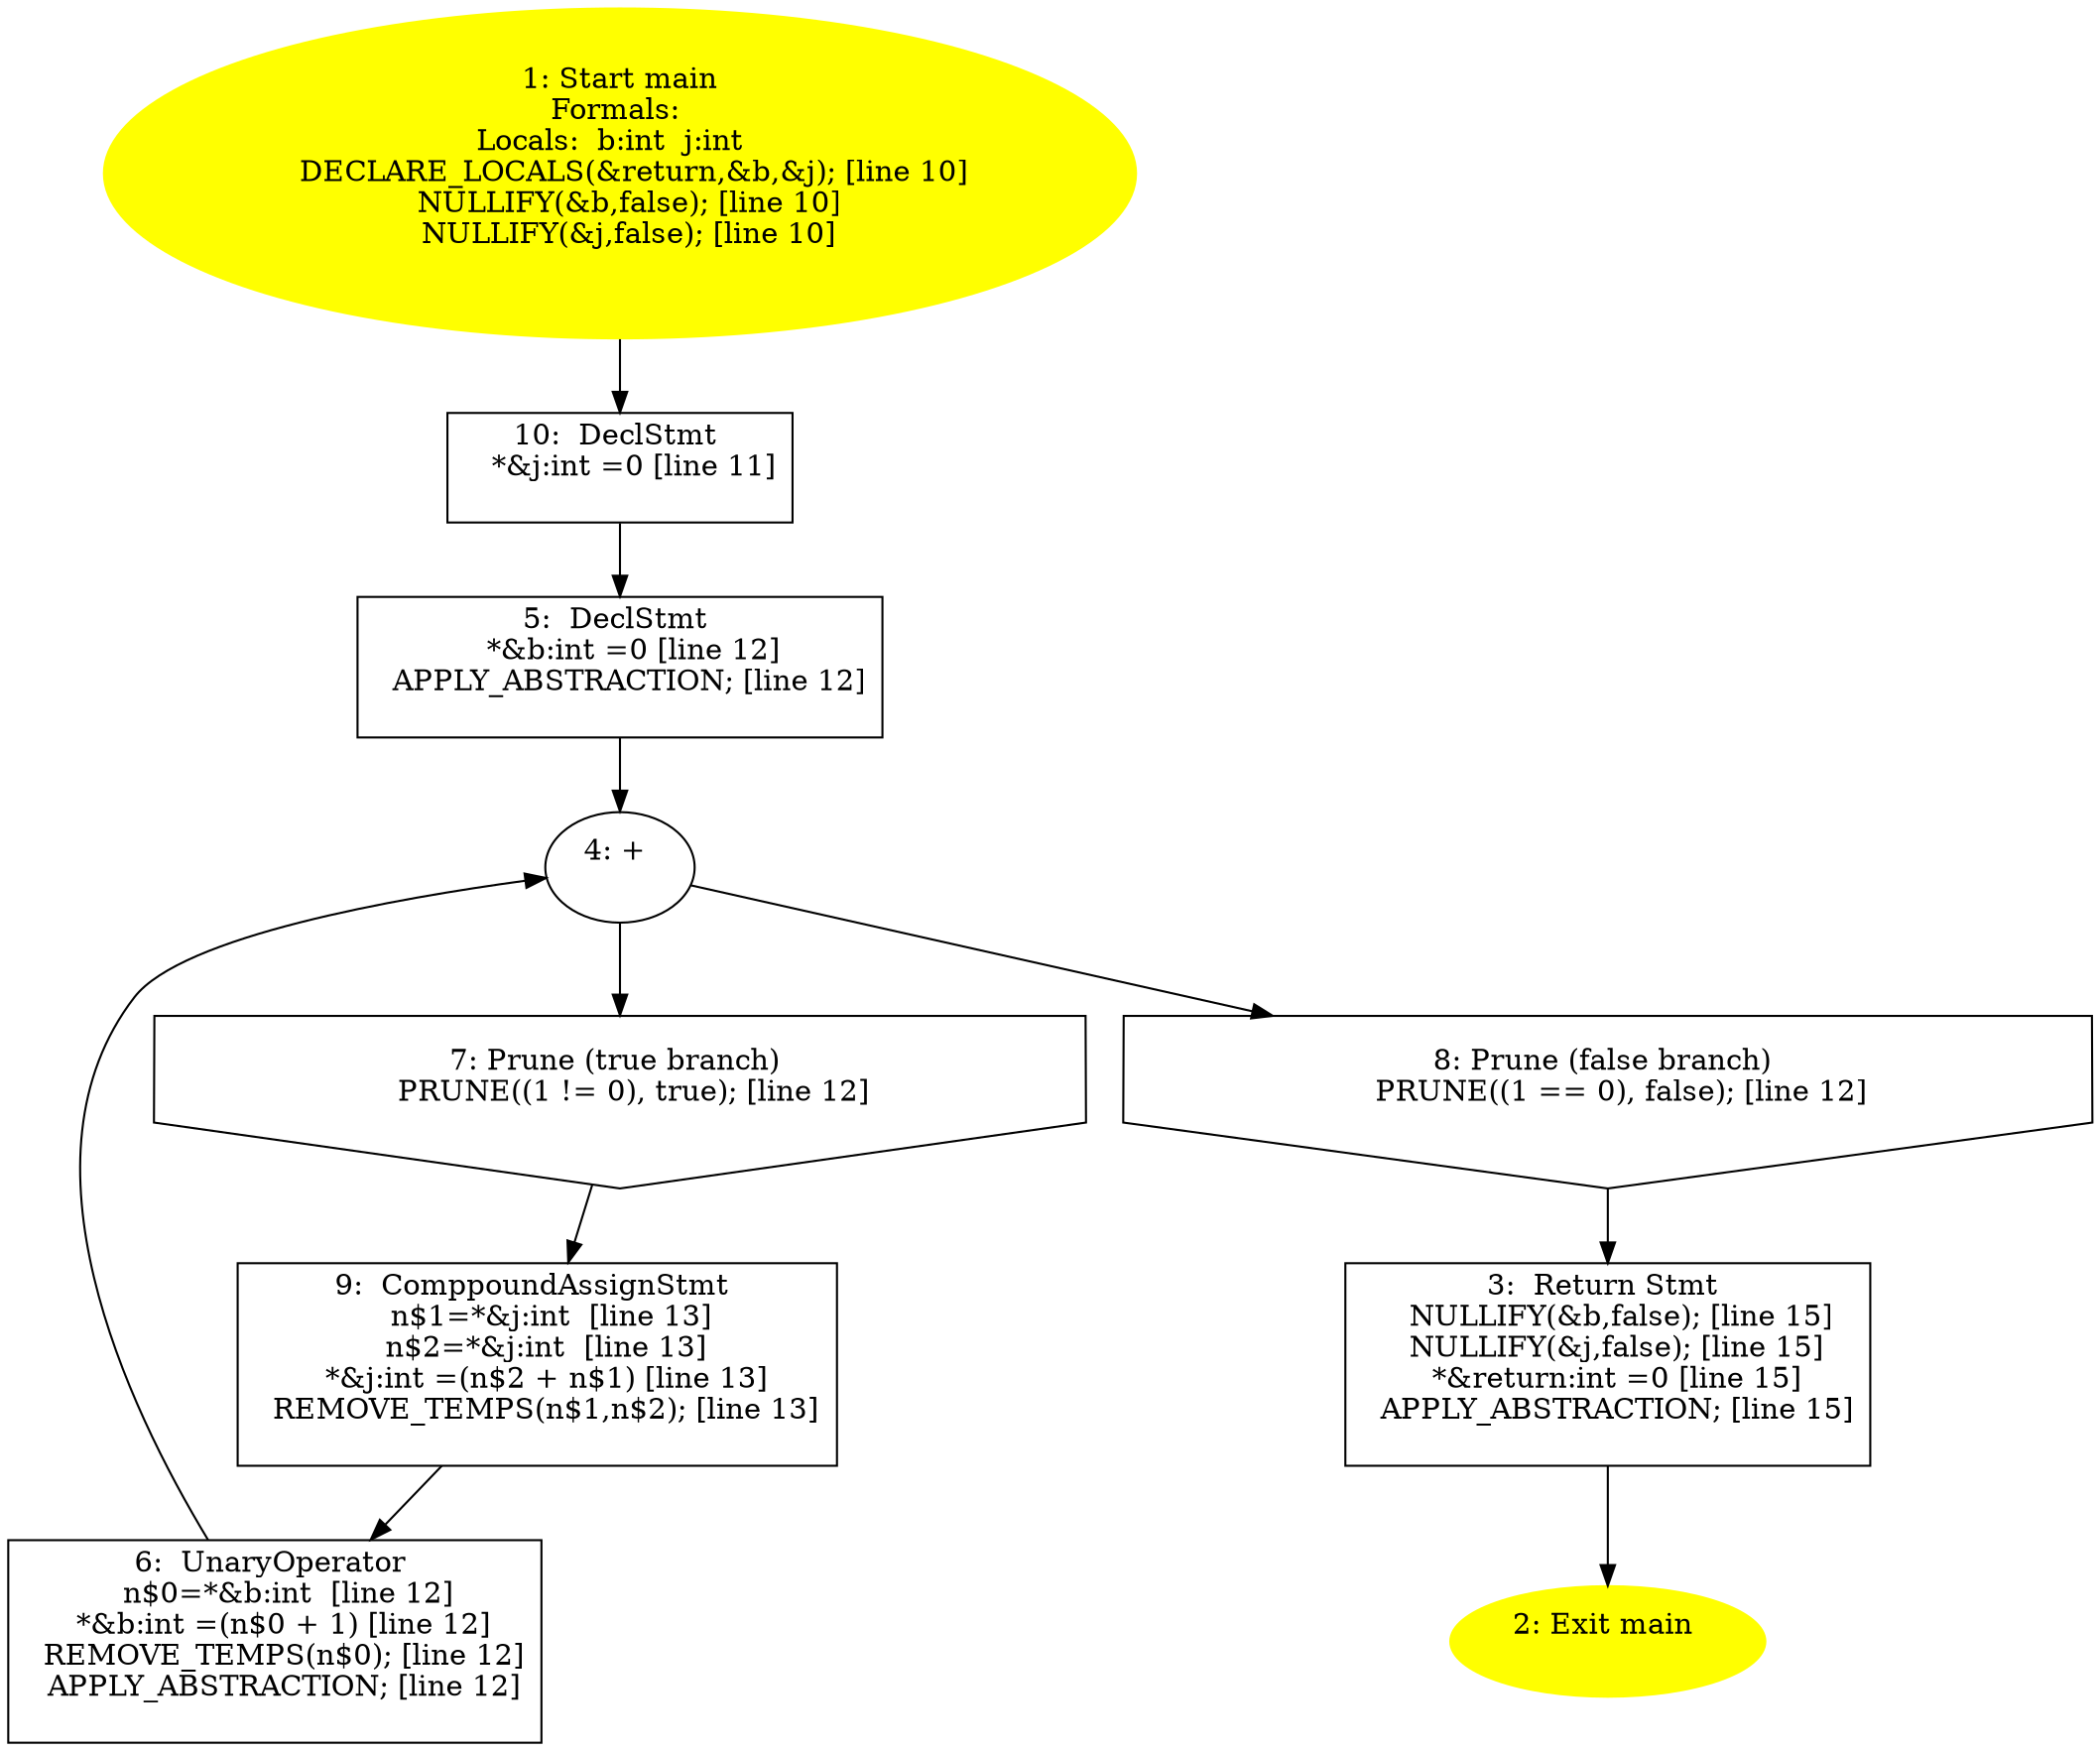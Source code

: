 digraph iCFG {
10 [label="10:  DeclStmt \n   *&j:int =0 [line 11]\n " shape="box"]
	

	 10 -> 5 ;
9 [label="9:  ComppoundAssignStmt \n   n$1=*&j:int  [line 13]\n  n$2=*&j:int  [line 13]\n  *&j:int =(n$2 + n$1) [line 13]\n  REMOVE_TEMPS(n$1,n$2); [line 13]\n " shape="box"]
	

	 9 -> 6 ;
8 [label="8: Prune (false branch) \n   PRUNE((1 == 0), false); [line 12]\n " shape="invhouse"]
	

	 8 -> 3 ;
7 [label="7: Prune (true branch) \n   PRUNE((1 != 0), true); [line 12]\n " shape="invhouse"]
	

	 7 -> 9 ;
6 [label="6:  UnaryOperator \n   n$0=*&b:int  [line 12]\n  *&b:int =(n$0 + 1) [line 12]\n  REMOVE_TEMPS(n$0); [line 12]\n  APPLY_ABSTRACTION; [line 12]\n " shape="box"]
	

	 6 -> 4 ;
5 [label="5:  DeclStmt \n   *&b:int =0 [line 12]\n  APPLY_ABSTRACTION; [line 12]\n " shape="box"]
	

	 5 -> 4 ;
4 [label="4: + \n  " ]
	

	 4 -> 7 ;
	 4 -> 8 ;
3 [label="3:  Return Stmt \n   NULLIFY(&b,false); [line 15]\n  NULLIFY(&j,false); [line 15]\n  *&return:int =0 [line 15]\n  APPLY_ABSTRACTION; [line 15]\n " shape="box"]
	

	 3 -> 2 ;
2 [label="2: Exit main \n  " color=yellow style=filled]
	

1 [label="1: Start main\nFormals: \nLocals:  b:int  j:int  \n   DECLARE_LOCALS(&return,&b,&j); [line 10]\n  NULLIFY(&b,false); [line 10]\n  NULLIFY(&j,false); [line 10]\n " color=yellow style=filled]
	

	 1 -> 10 ;
}
